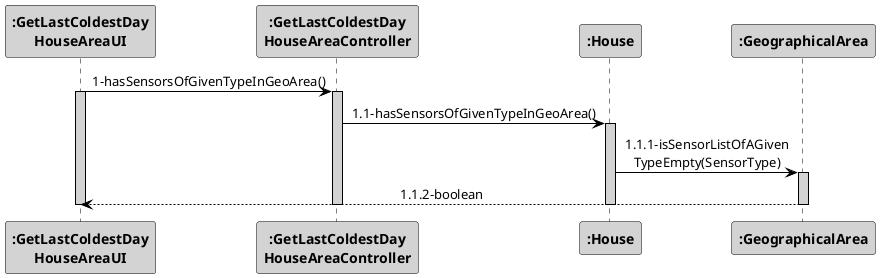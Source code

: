 @startuml
skinparam sequenceMessageAlign center
skinparam sequence {
    ArrowColor Black
    ActorBorderColor DarkBlue
    LifeLineBorderColor black
    LifeLineBackgroundColor LightGrey

    ParticipantBorderColor Black
    ParticipantBackgroundColor LightGrey
    ParticipantFontStyle Bold

    ActorBackgroundColor DimGrey
    ActorFontColor DeepSkyBlue
    ActorFontStyle Bold
    ActorFontSize 17
    ActorFontName Aapex
}

":GetLastColdestDay\nHouseAreaUI" -> ":GetLastColdestDay\nHouseAreaController": 1-hasSensorsOfGivenTypeInGeoArea()
activate ":GetLastColdestDay\nHouseAreaUI"
activate ":GetLastColdestDay\nHouseAreaController"
":GetLastColdestDay\nHouseAreaController" -> ":House": 1.1-hasSensorsOfGivenTypeInGeoArea()
activate ":House"
":House" -> ":GeographicalArea": 1.1.1-isSensorListOfAGiven\nTypeEmpty(SensorType)
activate ":GeographicalArea"
":GetLastColdestDay\nHouseAreaUI" <-- ":GeographicalArea": 1.1.2-boolean
deactivate ":GeographicalArea"
deactivate ":House"
deactivate ":GetLastColdestDay\nHouseAreaController"
deactivate ":GetLastColdestDay\nHouseAreaUI"

@enduml